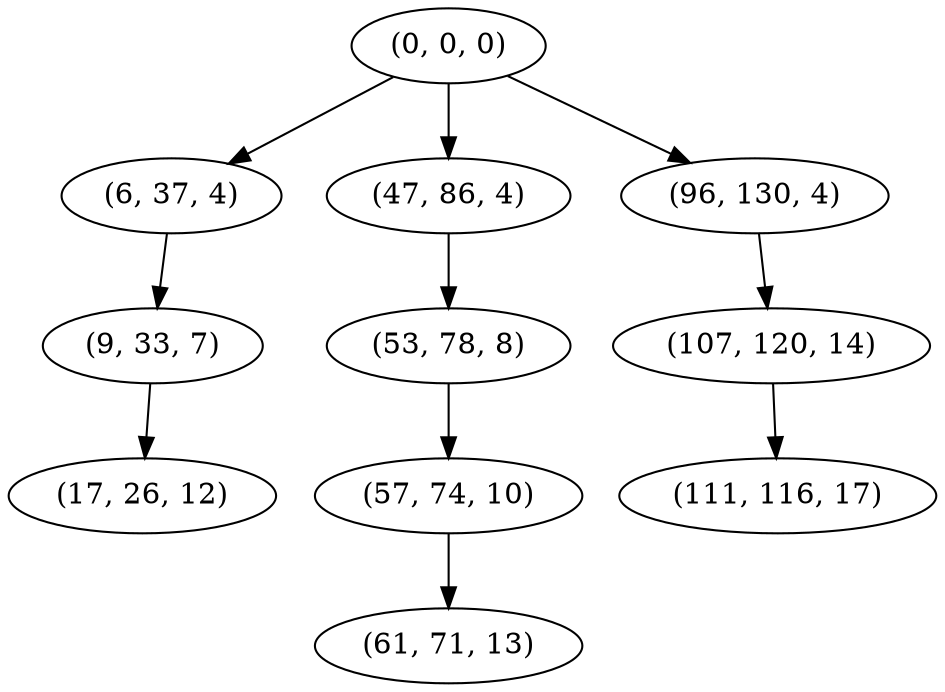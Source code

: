 digraph tree {
    "(0, 0, 0)";
    "(6, 37, 4)";
    "(9, 33, 7)";
    "(17, 26, 12)";
    "(47, 86, 4)";
    "(53, 78, 8)";
    "(57, 74, 10)";
    "(61, 71, 13)";
    "(96, 130, 4)";
    "(107, 120, 14)";
    "(111, 116, 17)";
    "(0, 0, 0)" -> "(6, 37, 4)";
    "(0, 0, 0)" -> "(47, 86, 4)";
    "(0, 0, 0)" -> "(96, 130, 4)";
    "(6, 37, 4)" -> "(9, 33, 7)";
    "(9, 33, 7)" -> "(17, 26, 12)";
    "(47, 86, 4)" -> "(53, 78, 8)";
    "(53, 78, 8)" -> "(57, 74, 10)";
    "(57, 74, 10)" -> "(61, 71, 13)";
    "(96, 130, 4)" -> "(107, 120, 14)";
    "(107, 120, 14)" -> "(111, 116, 17)";
}
